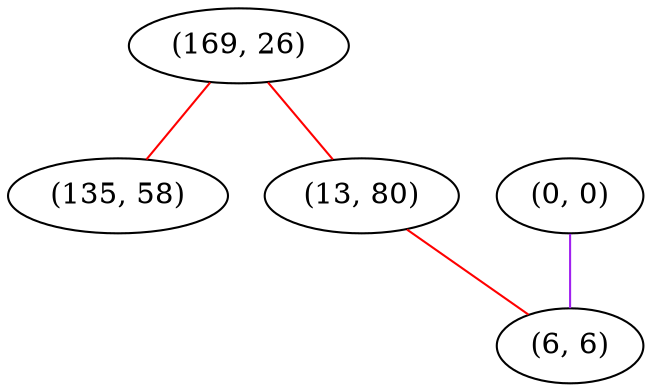 graph "" {
"(169, 26)";
"(0, 0)";
"(135, 58)";
"(13, 80)";
"(6, 6)";
"(169, 26)" -- "(135, 58)"  [color=red, key=0, weight=1];
"(169, 26)" -- "(13, 80)"  [color=red, key=0, weight=1];
"(0, 0)" -- "(6, 6)"  [color=purple, key=0, weight=4];
"(13, 80)" -- "(6, 6)"  [color=red, key=0, weight=1];
}
